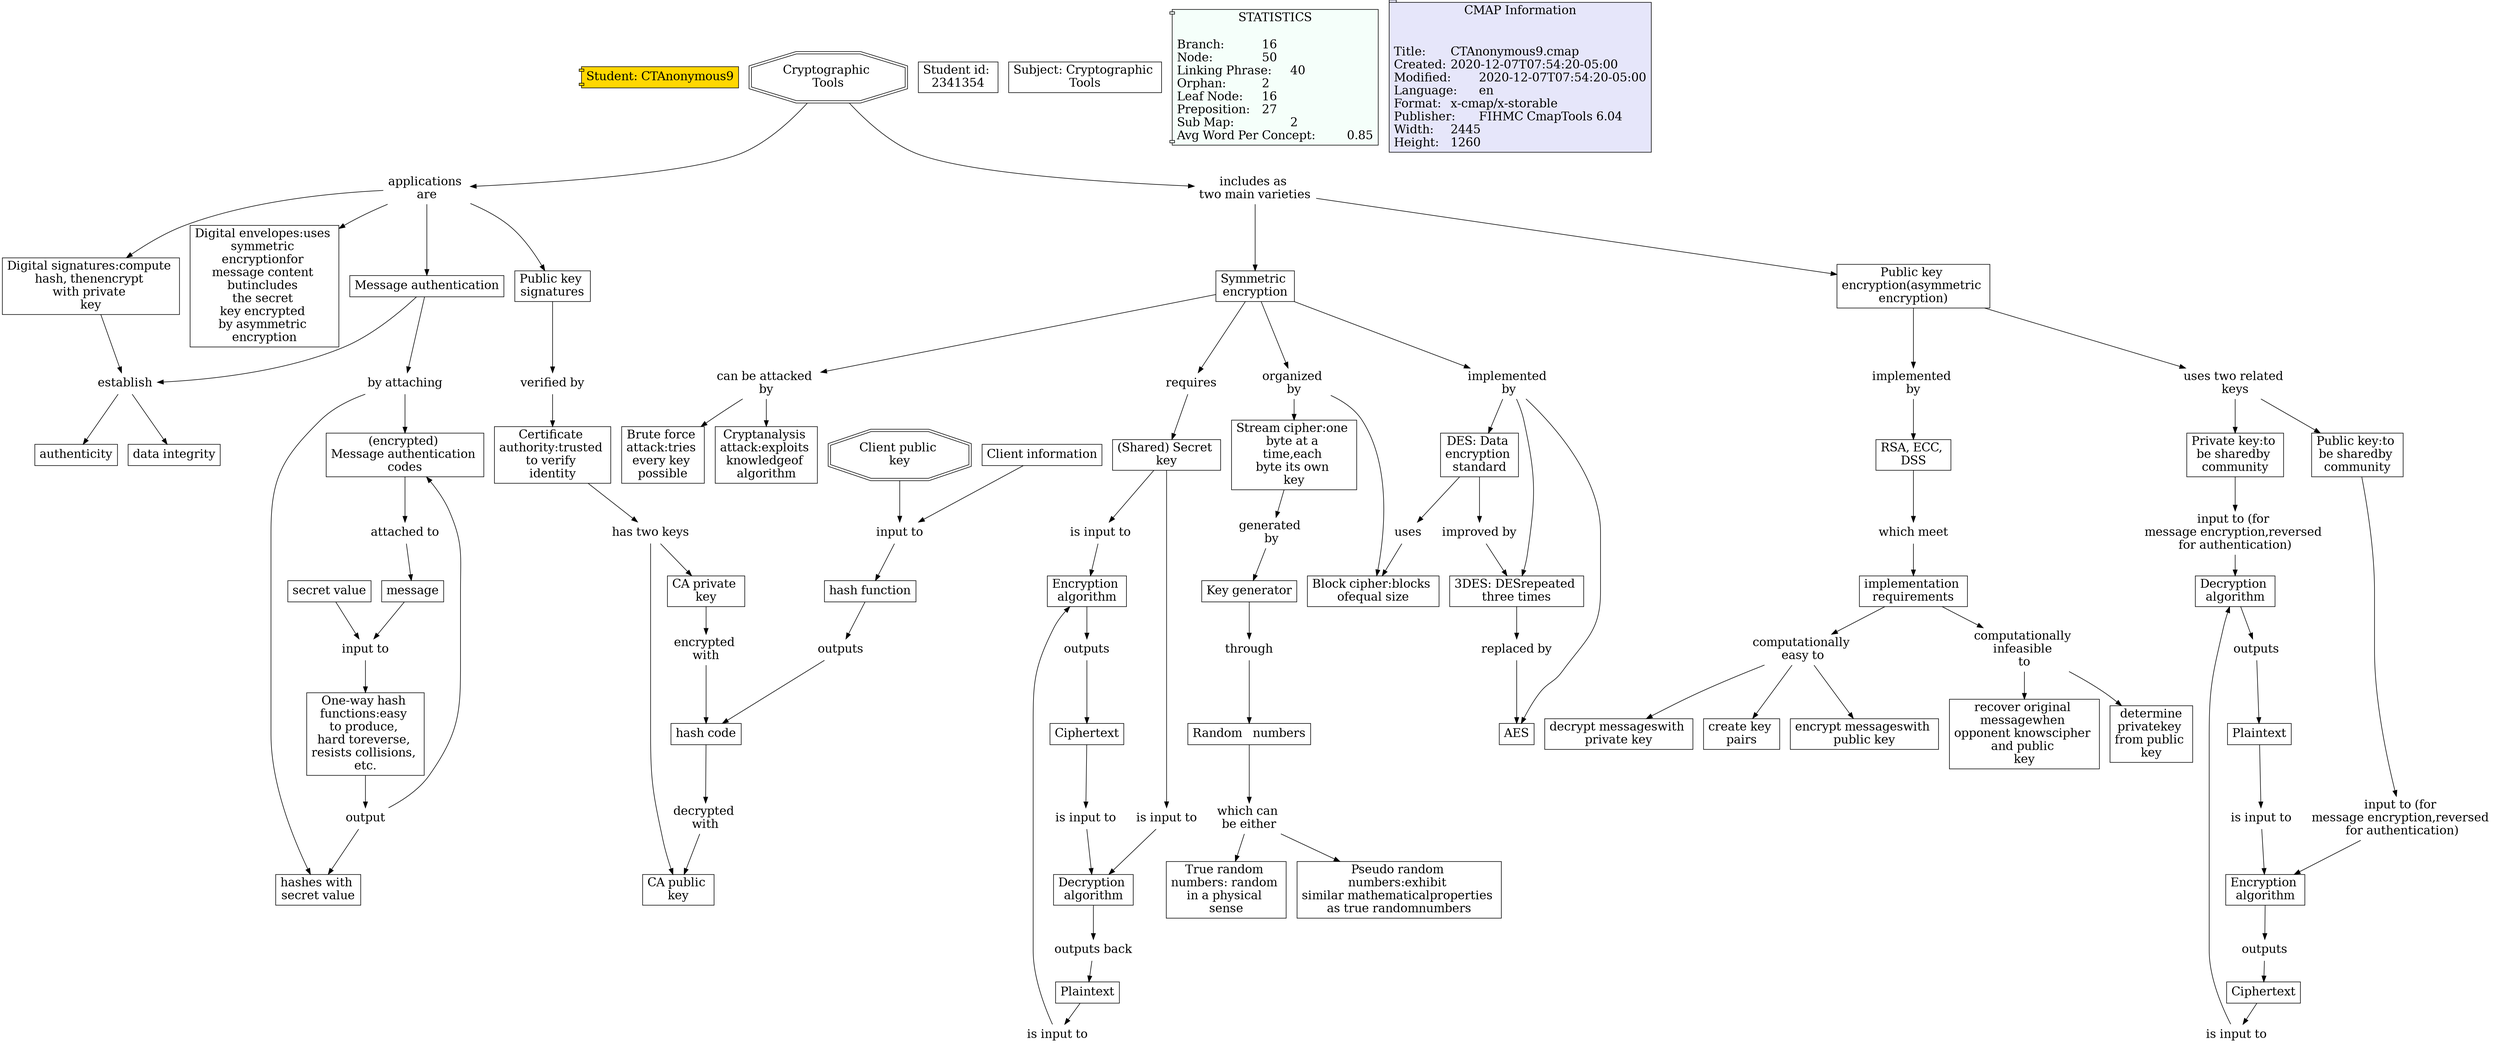// The Round Table
digraph {
	Student [label="Student: CTAnonymous9" fillcolor=gold fontsize=20 shape=component style=filled]
	"1RS069N5H-SM55YP-6XR" [label="implemented 
by" fontsize=20 shape=none]
	"1RRZYWBPL-SZ7QKH-3HL" [label=AES fillcolor=white fontsize=20 shape=rect style=filled]
	"1RS069N5H-SM55YP-6XR" -> "1RRZYWBPL-SZ7QKH-3HL" [constraint=true]
	"1RS07SCPS-1M7NSR-97Q" [label="computationally 
infeasible 
to" fontsize=20 shape=none]
	"1RRZZ98R9-1RJV0RX-45B" [label=" determine 
privatekey 
from public 
key" fillcolor=white fontsize=20 shape=rect style=filled]
	"1RS07SCPS-1M7NSR-97Q" -> "1RRZZ98R9-1RJV0RX-45B" [constraint=true]
	"1RS06G202-N3MSR8-7B9" [label="Private key:to 
be sharedby 
community" fillcolor=white fontsize=20 shape=rect style=filled]
	"1RS071MBK-XMX6HY-7ZC" [label="input to (for 
message encryption,reversed 
for authentication)
" fontsize=20 shape=none]
	"1RS06G202-N3MSR8-7B9" -> "1RS071MBK-XMX6HY-7ZC" [constraint=true]
	"1RRZY7W1K-20DHXDH-1JD" [label="Digital signatures:compute 
hash, thenencrypt 
with private 
key" fillcolor=white fontsize=20 shape=rect style=filled]
	"1RS08SH9Z-1ZWF1FP-B3H" [label=establish fontsize=20 shape=none]
	"1RRZY7W1K-20DHXDH-1JD" -> "1RS08SH9Z-1ZWF1FP-B3H" [constraint=true]
	"1RRZYSZKD-2BMCZKV-37J" [label="Key generator
" fillcolor=white fontsize=20 shape=rect style=filled]
	"1RS061D40-1VYVFW6-6CS" [label=through fontsize=20 shape=none]
	"1RRZYSZKD-2BMCZKV-37J" -> "1RS061D40-1VYVFW6-6CS" [constraint=true]
	"1RRZYFG5S-1W0CVKG-27K" [label="Cryptographic 
Tools" fillcolor=white fontsize=20 shape=doubleoctagon style=filled]
	"1RS05K0SZ-5XMNSZ-5HL" [label="applications 
are" fontsize=20 shape=none]
	"1RRZYFG5S-1W0CVKG-27K" -> "1RS05K0SZ-5XMNSZ-5HL" [constraint=true]
	"1RS07QW50-10L99BZ-94G" [label="computationally 
easy to" fontsize=20 shape=none]
	"1RRZZ97L1-CDJ6V4-452" [label="encrypt messageswith 
public key
" fillcolor=white fontsize=20 shape=rect style=filled]
	"1RS07QW50-10L99BZ-94G" -> "1RRZZ97L1-CDJ6V4-452" [constraint=true]
	"1RS053MSZ-1DZZ43-4YC" [label=outputs fontsize=20 shape=none]
	"1RRZYKW63-1LLWVBJ-2K2" [label=Ciphertext fillcolor=white fontsize=20 shape=rect style=filled]
	"1RS053MSZ-1DZZ43-4YC" -> "1RRZYKW63-1LLWVBJ-2K2" [constraint=true]
	"1RS06SDSC-1QMH81-7H8" [label="Decryption 
algorithm" fillcolor=white fontsize=20 shape=rect style=filled]
	"1RS06VNNT-L5W14N-7MV" [label=outputs fontsize=20 shape=none]
	"1RS06SDSC-1QMH81-7H8" -> "1RS06VNNT-L5W14N-7MV" [constraint=true]
	"1RS06NM51-S1K39R-7CX" [label="uses two related 
keys" fontsize=20 shape=none]
	"1RS06G202-N3MSR8-7B9" [label="Private key:to 
be sharedby 
community" fillcolor=white fontsize=20 shape=rect style=filled]
	"1RS06NM51-S1K39R-7CX" -> "1RS06G202-N3MSR8-7B9" [constraint=true]
	"1RS067V5G-26D11D8-6TS" [label="replaced by
" fontsize=20 shape=none]
	"1RRZYWBPL-SZ7QKH-3HL" [label=AES fillcolor=white fontsize=20 shape=rect style=filled]
	"1RS067V5G-26D11D8-6TS" -> "1RRZYWBPL-SZ7QKH-3HL" [constraint=true]
	"1RRZY08K4-1B9WKT9-116" [label="Symmetric 
encryption" fillcolor=white fontsize=20 shape=rect style=filled]
	"1RS069N5H-SM55YP-6XR" [label="implemented 
by" fontsize=20 shape=none]
	"1RRZY08K4-1B9WKT9-116" -> "1RS069N5H-SM55YP-6XR" [constraint=true]
	"1RS061D40-1VYVFW6-6CS" [label=through fontsize=20 shape=none]
	"1RRZY8YW4-JJBJNH-1Q6" [label="Random	 numbers
" fillcolor=white fontsize=20 shape=rect style=filled]
	"1RS061D40-1VYVFW6-6CS" -> "1RRZY8YW4-JJBJNH-1Q6" [constraint=true]
	"1RS07SCPS-1M7NSR-97Q" [label="computationally 
infeasible 
to" fontsize=20 shape=none]
	"1RRZZC4MH-8BPDGW-466" [label="recover original 
messagewhen 
opponent knowscipher 
and public 
key" fillcolor=white fontsize=20 shape=rect style=filled]
	"1RS07SCPS-1M7NSR-97Q" -> "1RRZZC4MH-8BPDGW-466" [constraint=true]
	"1RRZY8YW4-JJBJNH-1Q6" [label="Random	 numbers
" fillcolor=white fontsize=20 shape=rect style=filled]
	"1RS061WW0-236D8Z5-6G0" [label="which can 
be either" fontsize=20 shape=none]
	"1RRZY8YW4-JJBJNH-1Q6" -> "1RS061WW0-236D8Z5-6G0" [constraint=true]
	"1RS08SH9Z-1ZWF1FP-B3H" [label=establish fontsize=20 shape=none]
	"1RS08S9HY-LZ065T-B2T" [label=authenticity fillcolor=white fontsize=20 shape=rect style=filled]
	"1RS08SH9Z-1ZWF1FP-B3H" -> "1RS08S9HY-LZ065T-B2T" [constraint=true]
	"1RS0BF6C3-QVCC5T-DHK" [label="verified by
" fontsize=20 shape=none]
	"1RS0B5RJC-NVXTJP-CWL" [label="Certificate 
authority:trusted 
to verify 
identity" fillcolor=white fontsize=20 shape=rect style=filled]
	"1RS0BF6C3-QVCC5T-DHK" -> "1RS0B5RJC-NVXTJP-CWL" [constraint=true]
	"1RS0BDF01-1Y546JT-DC5" [label="has two keys
" fontsize=20 shape=none]
	"1RS0B5ZWB-21QBRFW-CXF" [label="CA public 
key" fillcolor=white fontsize=20 shape=rect style=filled]
	"1RS0BDF01-1Y546JT-DC5" -> "1RS0B5ZWB-21QBRFW-CXF" [constraint=true]
	"1RRZY08K4-1B9WKT9-116" [label="Symmetric 
encryption" fillcolor=white fontsize=20 shape=rect style=filled]
	"1RS05NYYH-191NY1-5M6" [label="can be attacked 
by" fontsize=20 shape=none]
	"1RRZY08K4-1B9WKT9-116" -> "1RS05NYYH-191NY1-5M6" [constraint=true]
	"1RS07BWZY-1MTCVQF-8FJ" [label="implemented 
by" fontsize=20 shape=none]
	"1RS079YF2-TTJ6VZ-8DR" [label="RSA, ECC, 
DSS" fillcolor=white fontsize=20 shape=rect style=filled]
	"1RS07BWZY-1MTCVQF-8FJ" -> "1RS079YF2-TTJ6VZ-8DR" [constraint=true]
	"1RS0BCNJ9-1RGX9ZM-D9T" [label="decrypted 
with" fontsize=20 shape=none]
	"1RS0B5ZWB-21QBRFW-CXF" [label="CA public 
key" fillcolor=white fontsize=20 shape=rect style=filled]
	"1RS0BCNJ9-1RGX9ZM-D9T" -> "1RS0B5ZWB-21QBRFW-CXF" [constraint=true]
	"1RS0531JV-5P4YFS-4X7" [label="is input to
" fontsize=20 shape=none]
	"1RRZYLYZX-6H6FQK-2NJ" [label="Encryption 
algorithm" fillcolor=white fontsize=20 shape=rect style=filled]
	"1RS0531JV-5P4YFS-4X7" -> "1RRZYLYZX-6H6FQK-2NJ" [constraint=true]
	"1RS08SH9Z-1ZWF1FP-B3H" [label=establish fontsize=20 shape=none]
	"1RS08S22G-16GRDYT-B21" [label="data integrity
" fillcolor=white fontsize=20 shape=rect style=filled]
	"1RS08SH9Z-1ZWF1FP-B3H" -> "1RS08S22G-16GRDYT-B21" [constraint=true]
	"1RRZYKQWV-VN5988-2JM" [label=Plaintext fillcolor=white fontsize=20 shape=rect style=filled]
	"1RS0531JV-5P4YFS-4X7" [label="is input to
" fontsize=20 shape=none]
	"1RRZYKQWV-VN5988-2JM" -> "1RS0531JV-5P4YFS-4X7" [constraint=true]
	"1RS06FKTX-LBK3C5-78W" [label="Public key:to 
be sharedby 
community" fillcolor=white fontsize=20 shape=rect style=filled]
	"1RS072QYL-2BBBRCR-834" [label="input to (for 
message encryption,reversed 
for authentication)
" fontsize=20 shape=none]
	"1RS06FKTX-LBK3C5-78W" -> "1RS072QYL-2BBBRCR-834" [constraint=true]
	"1RS07C7LX-2W30WT-8GS" [label="which meet
" fontsize=20 shape=none]
	"1RS079FPB-MLZYQ-8CP" [label="implementation 
requirements" fillcolor=white fontsize=20 shape=rect style=filled]
	"1RS07C7LX-2W30WT-8GS" -> "1RS079FPB-MLZYQ-8CP" [constraint=true]
	"1RRZYTVXC-RTZHVY-3C3" [label="DES: Data 
encryption 
standard" fillcolor=white fontsize=20 shape=rect style=filled]
	"1RS081ZDC-27FK4X6-9PQ" [label=uses fontsize=20 shape=none]
	"1RRZYTVXC-RTZHVY-3C3" -> "1RS081ZDC-27FK4X6-9PQ" [constraint=true]
	"1RRZY6H4V-1Z5V99F-1CS" [label="Message authentication
" fillcolor=white fontsize=20 shape=rect style=filled]
	"1RS097F3S-25FCND9-BNT" [label="by attaching
" fontsize=20 shape=none]
	"1RRZY6H4V-1Z5V99F-1CS" -> "1RS097F3S-25FCND9-BNT" [constraint=true]
	"1RRZYLYZX-6H6FQK-2NJ" [label="Encryption 
algorithm" fillcolor=white fontsize=20 shape=rect style=filled]
	"1RS053MSZ-1DZZ43-4YC" [label=outputs fontsize=20 shape=none]
	"1RRZYLYZX-6H6FQK-2NJ" -> "1RS053MSZ-1DZZ43-4YC" [constraint=true]
	"1RS07QW50-10L99BZ-94G" [label="computationally 
easy to" fontsize=20 shape=none]
	"1RRZZ985M-1R3LTKS-456" [label="decrypt messageswith 
private key
" fillcolor=white fontsize=20 shape=rect style=filled]
	"1RS07QW50-10L99BZ-94G" -> "1RRZZ985M-1R3LTKS-456" [constraint=true]
	"1RS08QNFD-1TJ0F5P-9Z9" [label="input to" fontsize=20 shape=none]
	"1RRZY6QVS-H34K7R-1DQ" [label="One-way hash 
functions:easy 
to produce, 
hard toreverse, 
resists collisions, 
etc." fillcolor=white fontsize=20 shape=rect style=filled]
	"1RS08QNFD-1TJ0F5P-9Z9" -> "1RRZY6QVS-H34K7R-1DQ" [constraint=true]
	"1RRZYX6H3-K8GPZJ-3LP" [label="(encrypted) 
Message authentication 
codes" fillcolor=white fontsize=20 shape=rect style=filled]
	"1RS097S05-TX7JPG-BPX" [label="attached to
" fontsize=20 shape=none]
	"1RRZYX6H3-K8GPZJ-3LP" -> "1RS097S05-TX7JPG-BPX" [constraint=true]
	"1RS069N5H-SM55YP-6XR" [label="implemented 
by" fontsize=20 shape=none]
	"1RRZYTVXC-RTZHVY-3C3" [label="DES: Data 
encryption 
standard" fillcolor=white fontsize=20 shape=rect style=filled]
	"1RS069N5H-SM55YP-6XR" -> "1RRZYTVXC-RTZHVY-3C3" [constraint=true]
	"1RS097S05-TX7JPG-BPX" [label="attached to
" fontsize=20 shape=none]
	"1RS094N8K-219J43F-BKJ" [label=message fillcolor=white fontsize=20 shape=rect style=filled]
	"1RS097S05-TX7JPG-BPX" -> "1RS094N8K-219J43F-BKJ" [constraint=true]
	"1RS07QW50-10L99BZ-94G" [label="computationally 
easy to" fontsize=20 shape=none]
	"1RRZZ96WK-M3WBLG-44Y" [label="create key 
pairs" fillcolor=white fontsize=20 shape=rect style=filled]
	"1RS07QW50-10L99BZ-94G" -> "1RRZZ96WK-M3WBLG-44Y" [constraint=true]
	"1RRZY0HRJ-1Y3R07Q-120" [label="Public key 
encryption(asymmetric 
encryption)" fillcolor=white fontsize=20 shape=rect style=filled]
	"1RS07BWZY-1MTCVQF-8FJ" [label="implemented 
by" fontsize=20 shape=none]
	"1RRZY0HRJ-1Y3R07Q-120" -> "1RS07BWZY-1MTCVQF-8FJ" [constraint=true]
	"1RS05ZVDY-1791BG6-68F" [label="generated 
by" fontsize=20 shape=none]
	"1RRZYSZKD-2BMCZKV-37J" [label="Key generator
" fillcolor=white fontsize=20 shape=rect style=filled]
	"1RS05ZVDY-1791BG6-68F" -> "1RRZYSZKD-2BMCZKV-37J" [constraint=true]
	"1RS06WT3J-PL8PX2-7RG" [label="is input to
" fontsize=20 shape=none]
	"1RS06SDSC-1QMH81-7H8" [label="Decryption 
algorithm" fillcolor=white fontsize=20 shape=rect style=filled]
	"1RS06WT3J-PL8PX2-7RG" -> "1RS06SDSC-1QMH81-7H8" [constraint=true]
	"1RS0B765K-ZR3D9S-CZD" [label="Client information
" fillcolor=white fontsize=20 shape=rect style=filled]
	"1RS0B7VCN-2CB5X21-D12" [label="input to" fontsize=20 shape=none]
	"1RS0B765K-ZR3D9S-CZD" -> "1RS0B7VCN-2CB5X21-D12" [constraint=true]
	"1RS097F3S-25FCND9-BNT" [label="by attaching
" fontsize=20 shape=none]
	"1RRZYX6H3-K8GPZJ-3LP" [label="(encrypted) 
Message authentication 
codes" fillcolor=white fontsize=20 shape=rect style=filled]
	"1RS097F3S-25FCND9-BNT" -> "1RRZYX6H3-K8GPZJ-3LP" [constraint=true]
	"1RS06W5MM-Q0GLVB-7PC" [label="is input to
" fontsize=20 shape=none]
	"1RS06S4YX-178KPK6-7GG" [label="Encryption 
algorithm" fillcolor=white fontsize=20 shape=rect style=filled]
	"1RS06W5MM-Q0GLVB-7PC" -> "1RS06S4YX-178KPK6-7GG" [constraint=true]
	"1RS081ZDC-27FK4X6-9PQ" [label=uses fontsize=20 shape=none]
	"1RS05VYP2-Y3YNRK-5Z3" [label="Block cipher:blocks 
ofequal size
" fillcolor=white fontsize=20 shape=rect style=filled]
	"1RS081ZDC-27FK4X6-9PQ" -> "1RS05VYP2-Y3YNRK-5Z3" [constraint=true]
	"1RS05BQR2-240J4Q6-563" [label="is input to
" fontsize=20 shape=none]
	"1RRZYLYZX-6H6FQK-2NJ" [label="Encryption 
algorithm" fillcolor=white fontsize=20 shape=rect style=filled]
	"1RS05BQR2-240J4Q6-563" -> "1RRZYLYZX-6H6FQK-2NJ" [constraint=true]
	"1RS05K0SZ-5XMNSZ-5HL" [label="applications 
are" fontsize=20 shape=none]
	"1RRZY6H4V-1Z5V99F-1CS" [label="Message authentication
" fillcolor=white fontsize=20 shape=rect style=filled]
	"1RS05K0SZ-5XMNSZ-5HL" -> "1RRZY6H4V-1Z5V99F-1CS" [constraint=true]
	"1RS05V8S0-178LQL0-5Y8" [label=requires fontsize=20 shape=none]
	"1RRZYCGRZ-1NHDJ48-20T" [label="(Shared) Secret 
key" fillcolor=white fontsize=20 shape=rect style=filled]
	"1RS05V8S0-178LQL0-5Y8" -> "1RRZYCGRZ-1NHDJ48-20T" [constraint=true]
	"1RRZYM55J-LVXR4Q-2PD" [label="Decryption 
algorithm" fillcolor=white fontsize=20 shape=rect style=filled]
	"1RS055DFR-1JGK385-512" [label="outputs back
" fontsize=20 shape=none]
	"1RRZYM55J-LVXR4Q-2PD" -> "1RS055DFR-1JGK385-512" [constraint=true]
	"1RS054YRF-80N2ZM-4ZX" [label="is input to
" fontsize=20 shape=none]
	"1RRZYM55J-LVXR4Q-2PD" [label="Decryption 
algorithm" fillcolor=white fontsize=20 shape=rect style=filled]
	"1RS054YRF-80N2ZM-4ZX" -> "1RRZYM55J-LVXR4Q-2PD" [constraint=true]
	"1RS05K0SZ-5XMNSZ-5HL" [label="applications 
are" fontsize=20 shape=none]
	"1RRZZGX1J-1VQ9R6M-4DC" [label="Public key 
signatures" fillcolor=white fontsize=20 shape=rect style=filled]
	"1RS05K0SZ-5XMNSZ-5HL" -> "1RRZZGX1J-1VQ9R6M-4DC" [constraint=true]
	"1RS0B8W4X-1NHBYJV-D4Q" [label="hash code" fillcolor=white fontsize=20 shape=rect style=filled]
	"1RS0BCNJ9-1RGX9ZM-D9T" [label="decrypted 
with" fontsize=20 shape=none]
	"1RS0B8W4X-1NHBYJV-D4Q" -> "1RS0BCNJ9-1RGX9ZM-D9T" [constraint=true]
	"1RS06SZVC-FKBNR6-7JV" [label=Plaintext fillcolor=white fontsize=20 shape=rect style=filled]
	"1RS06W5MM-Q0GLVB-7PC" [label="is input to
" fontsize=20 shape=none]
	"1RS06SZVC-FKBNR6-7JV" -> "1RS06W5MM-Q0GLVB-7PC" [constraint=true]
	"1RRZZGX1J-1VQ9R6M-4DC" [label="Public key 
signatures" fillcolor=white fontsize=20 shape=rect style=filled]
	"1RS0BF6C3-QVCC5T-DHK" [label="verified by
" fontsize=20 shape=none]
	"1RRZZGX1J-1VQ9R6M-4DC" -> "1RS0BF6C3-QVCC5T-DHK" [constraint=true]
	"1RS066N7P-WY46D5-6RJ" [label="improved by
" fontsize=20 shape=none]
	"1RRZYV9YF-29QDRXX-3DC" [label="3DES: DESrepeated 
three times
" fillcolor=white fontsize=20 shape=rect style=filled]
	"1RS066N7P-WY46D5-6RJ" -> "1RRZYV9YF-29QDRXX-3DC" [constraint=true]
	"1RRZY6H4V-1Z5V99F-1CS" [label="Message authentication
" fillcolor=white fontsize=20 shape=rect style=filled]
	"1RS08SH9Z-1ZWF1FP-B3H" [label=establish fontsize=20 shape=none]
	"1RRZY6H4V-1Z5V99F-1CS" -> "1RS08SH9Z-1ZWF1FP-B3H" [constraint=true]
	"1RS05K0SZ-5XMNSZ-5HL" [label="applications 
are" fontsize=20 shape=none]
	"1RRZZJ1Z8-28Y8FBZ-4NG" [label="Digital envelopes:uses 
symmetric 
encryptionfor 
message content 
butincludes 
the secret 
key encrypted 
by asymmetric 
encryption" fillcolor=white fontsize=20 shape=rect style=filled]
	"1RS05K0SZ-5XMNSZ-5HL" -> "1RRZZJ1Z8-28Y8FBZ-4NG" [constraint=true]
	"1RS0B7VCN-2CB5X21-D12" [label="input to" fontsize=20 shape=none]
	"1RS0B7K80-1KY2NY1-D09" [label="hash function
" fillcolor=white fontsize=20 shape=rect style=filled]
	"1RS0B7VCN-2CB5X21-D12" -> "1RS0B7K80-1KY2NY1-D09" [constraint=true]
	"1RS0B7K80-1KY2NY1-D09" [label="hash function
" fillcolor=white fontsize=20 shape=rect style=filled]
	"1RS0B8W50-1L3X7T3-D4T" [label=outputs fontsize=20 shape=none]
	"1RS0B7K80-1KY2NY1-D09" -> "1RS0B8W50-1L3X7T3-D4T" [constraint=true]
	"1RS05K0SZ-5XMNSZ-5HL" [label="applications 
are" fontsize=20 shape=none]
	"1RRZY7W1K-20DHXDH-1JD" [label="Digital signatures:compute 
hash, thenencrypt 
with private 
key" fillcolor=white fontsize=20 shape=rect style=filled]
	"1RS05K0SZ-5XMNSZ-5HL" -> "1RRZY7W1K-20DHXDH-1JD" [constraint=true]
	"1RS0B64JG-1MN2M40-CY0" [label="Client public 
key" fillcolor=white fontsize=20 shape=doubleoctagon style=filled]
	"1RS0B7VCN-2CB5X21-D12" [label="input to" fontsize=20 shape=none]
	"1RS0B64JG-1MN2M40-CY0" -> "1RS0B7VCN-2CB5X21-D12" [constraint=true]
	"1RS05XXDM-29ZG4NT-63K" [label="organized 
by" fontsize=20 shape=none]
	"1RS05VYP2-Y3YNRK-5Z3" [label="Block cipher:blocks 
ofequal size
" fillcolor=white fontsize=20 shape=rect style=filled]
	"1RS05XXDM-29ZG4NT-63K" -> "1RS05VYP2-Y3YNRK-5Z3" [constraint=true]
	"1RS06VNNT-L5W14N-7MV" [label=outputs fontsize=20 shape=none]
	"1RS06SZVC-FKBNR6-7JV" [label=Plaintext fillcolor=white fontsize=20 shape=rect style=filled]
	"1RS06VNNT-L5W14N-7MV" -> "1RS06SZVC-FKBNR6-7JV" [constraint=true]
	"1RS0BDF01-1Y546JT-DC5" [label="has two keys
" fontsize=20 shape=none]
	"1RS0BB51R-JST12B-D67" [label="CA private 
key" fillcolor=white fontsize=20 shape=rect style=filled]
	"1RS0BDF01-1Y546JT-DC5" -> "1RS0BB51R-JST12B-D67" [constraint=true]
	"1RS0BC6G3-28GWCX2-D8M" [label="encrypted 
with" fontsize=20 shape=none]
	"1RS0B8W4X-1NHBYJV-D4Q" [label="hash code" fillcolor=white fontsize=20 shape=rect style=filled]
	"1RS0BC6G3-28GWCX2-D8M" -> "1RS0B8W4X-1NHBYJV-D4Q" [constraint=true]
	"1RS09D4YN-H06CCJ-BX4" [label=output fontsize=20 shape=none]
	"1RRZYX6H3-K8GPZJ-3LP" [label="(encrypted) 
Message authentication 
codes" fillcolor=white fontsize=20 shape=rect style=filled]
	"1RS09D4YN-H06CCJ-BX4" -> "1RRZYX6H3-K8GPZJ-3LP" [constraint=true]
	"1RS06SVQ4-9KSSM6-7JC" [label=Ciphertext fillcolor=white fontsize=20 shape=rect style=filled]
	"1RS06WT3J-PL8PX2-7RG" [label="is input to
" fontsize=20 shape=none]
	"1RS06SVQ4-9KSSM6-7JC" -> "1RS06WT3J-PL8PX2-7RG" [constraint=true]
	"1RS05FLBG-1SFDXZ7-5BB" [label="includes as 
two main varieties
" fontsize=20 shape=none]
	"1RRZY08K4-1B9WKT9-116" [label="Symmetric 
encryption" fillcolor=white fontsize=20 shape=rect style=filled]
	"1RS05FLBG-1SFDXZ7-5BB" -> "1RRZY08K4-1B9WKT9-116" [constraint=true]
	"1RRZYFG5S-1W0CVKG-27K" [label="Cryptographic 
Tools" fillcolor=white fontsize=20 shape=doubleoctagon style=filled]
	"1RS05FLBG-1SFDXZ7-5BB" [label="includes as 
two main varieties
" fontsize=20 shape=none]
	"1RRZYFG5S-1W0CVKG-27K" -> "1RS05FLBG-1SFDXZ7-5BB" [constraint=true]
	"1RRZY6QVS-H34K7R-1DQ" [label="One-way hash 
functions:easy 
to produce, 
hard toreverse, 
resists collisions, 
etc." fillcolor=white fontsize=20 shape=rect style=filled]
	"1RS09D4YN-H06CCJ-BX4" [label=output fontsize=20 shape=none]
	"1RRZY6QVS-H34K7R-1DQ" -> "1RS09D4YN-H06CCJ-BX4" [constraint=true]
	"1RS071MBK-XMX6HY-7ZC" [label="input to (for 
message encryption,reversed 
for authentication)
" fontsize=20 shape=none]
	"1RS06SDSC-1QMH81-7H8" [label="Decryption 
algorithm" fillcolor=white fontsize=20 shape=rect style=filled]
	"1RS071MBK-XMX6HY-7ZC" -> "1RS06SDSC-1QMH81-7H8" [constraint=true]
	"1RS079FPB-MLZYQ-8CP" [label="implementation 
requirements" fillcolor=white fontsize=20 shape=rect style=filled]
	"1RS07QW50-10L99BZ-94G" [label="computationally 
easy to" fontsize=20 shape=none]
	"1RS079FPB-MLZYQ-8CP" -> "1RS07QW50-10L99BZ-94G" [constraint=true]
	"1RRZY08K4-1B9WKT9-116" [label="Symmetric 
encryption" fillcolor=white fontsize=20 shape=rect style=filled]
	"1RS05XXDM-29ZG4NT-63K" [label="organized 
by" fontsize=20 shape=none]
	"1RRZY08K4-1B9WKT9-116" -> "1RS05XXDM-29ZG4NT-63K" [constraint=true]
	"1RS094N8K-219J43F-BKJ" [label=message fillcolor=white fontsize=20 shape=rect style=filled]
	"1RS08QNFD-1TJ0F5P-9Z9" [label="input to" fontsize=20 shape=none]
	"1RS094N8K-219J43F-BKJ" -> "1RS08QNFD-1TJ0F5P-9Z9" [constraint=true]
	"1RRZY0HRJ-1Y3R07Q-120" [label="Public key 
encryption(asymmetric 
encryption)" fillcolor=white fontsize=20 shape=rect style=filled]
	"1RS06NM51-S1K39R-7CX" [label="uses two related 
keys" fontsize=20 shape=none]
	"1RRZY0HRJ-1Y3R07Q-120" -> "1RS06NM51-S1K39R-7CX" [constraint=true]
	"1RRZYCGRZ-1NHDJ48-20T" [label="(Shared) Secret 
key" fillcolor=white fontsize=20 shape=rect style=filled]
	"1RS05BKYW-11FJ89P-55D" [label="is input to
" fontsize=20 shape=none]
	"1RRZYCGRZ-1NHDJ48-20T" -> "1RS05BKYW-11FJ89P-55D" [constraint=true]
	"1RS0B8W50-1L3X7T3-D4T" [label=outputs fontsize=20 shape=none]
	"1RS0B8W4X-1NHBYJV-D4Q" [label="hash code" fillcolor=white fontsize=20 shape=rect style=filled]
	"1RS0B8W50-1L3X7T3-D4T" -> "1RS0B8W4X-1NHBYJV-D4Q" [constraint=true]
	"1RS05XXDM-29ZG4NT-63K" [label="organized 
by" fontsize=20 shape=none]
	"1RRZYSK73-6WK2X7-343" [label="Stream cipher:one 
byte at a 
time,each 
byte its own 
key" fillcolor=white fontsize=20 shape=rect style=filled]
	"1RS05XXDM-29ZG4NT-63K" -> "1RRZYSK73-6WK2X7-343" [constraint=true]
	"1RRZYKW63-1LLWVBJ-2K2" [label=Ciphertext fillcolor=white fontsize=20 shape=rect style=filled]
	"1RS054YRF-80N2ZM-4ZX" [label="is input to
" fontsize=20 shape=none]
	"1RRZYKW63-1LLWVBJ-2K2" -> "1RS054YRF-80N2ZM-4ZX" [constraint=true]
	"1RS09D4YN-H06CCJ-BX4" [label=output fontsize=20 shape=none]
	"1RS099N6K-2D15VKY-BRL" [label="hashes with 
secret value
" fillcolor=white fontsize=20 shape=rect style=filled]
	"1RS09D4YN-H06CCJ-BX4" -> "1RS099N6K-2D15VKY-BRL" [constraint=true]
	"1RS069N5H-SM55YP-6XR" [label="implemented 
by" fontsize=20 shape=none]
	"1RRZYV9YF-29QDRXX-3DC" [label="3DES: DESrepeated 
three times
" fillcolor=white fontsize=20 shape=rect style=filled]
	"1RS069N5H-SM55YP-6XR" -> "1RRZYV9YF-29QDRXX-3DC" [constraint=true]
	"1RS079FPB-MLZYQ-8CP" [label="implementation 
requirements" fillcolor=white fontsize=20 shape=rect style=filled]
	"1RS07SCPS-1M7NSR-97Q" [label="computationally 
infeasible 
to" fontsize=20 shape=none]
	"1RS079FPB-MLZYQ-8CP" -> "1RS07SCPS-1M7NSR-97Q" [constraint=true]
	"1RRZYV9YF-29QDRXX-3DC" [label="3DES: DESrepeated 
three times
" fillcolor=white fontsize=20 shape=rect style=filled]
	"1RS067V5G-26D11D8-6TS" [label="replaced by
" fontsize=20 shape=none]
	"1RRZYV9YF-29QDRXX-3DC" -> "1RS067V5G-26D11D8-6TS" [constraint=true]
	"1RRZY08K4-1B9WKT9-116" [label="Symmetric 
encryption" fillcolor=white fontsize=20 shape=rect style=filled]
	"1RS05V8S0-178LQL0-5Y8" [label=requires fontsize=20 shape=none]
	"1RRZY08K4-1B9WKT9-116" -> "1RS05V8S0-178LQL0-5Y8" [constraint=true]
	"1RS079YF2-TTJ6VZ-8DR" [label="RSA, ECC, 
DSS" fillcolor=white fontsize=20 shape=rect style=filled]
	"1RS07C7LX-2W30WT-8GS" [label="which meet
" fontsize=20 shape=none]
	"1RS079YF2-TTJ6VZ-8DR" -> "1RS07C7LX-2W30WT-8GS" [constraint=true]
	"1RS05NYYH-191NY1-5M6" [label="can be attacked 
by" fontsize=20 shape=none]
	"1RRZYPB1D-1KRRL2-2W4" [label="Cryptanalysis 
attack:exploits 
knowledgeof 
algorithm" fillcolor=white fontsize=20 shape=rect style=filled]
	"1RS05NYYH-191NY1-5M6" -> "1RRZYPB1D-1KRRL2-2W4" [constraint=true]
	"1RS0BB51R-JST12B-D67" [label="CA private 
key" fillcolor=white fontsize=20 shape=rect style=filled]
	"1RS0BC6G3-28GWCX2-D8M" [label="encrypted 
with" fontsize=20 shape=none]
	"1RS0BB51R-JST12B-D67" -> "1RS0BC6G3-28GWCX2-D8M" [constraint=true]
	"1RS061WW0-236D8Z5-6G0" [label="which can 
be either" fontsize=20 shape=none]
	"1RRZYBFCT-1FCY5F2-1V8" [label="True random 
numbers: random 
in a physical 
sense" fillcolor=white fontsize=20 shape=rect style=filled]
	"1RS061WW0-236D8Z5-6G0" -> "1RRZYBFCT-1FCY5F2-1V8" [constraint=true]
	"1RRZYCGRZ-1NHDJ48-20T" [label="(Shared) Secret 
key" fillcolor=white fontsize=20 shape=rect style=filled]
	"1RS05BQR2-240J4Q6-563" [label="is input to
" fontsize=20 shape=none]
	"1RRZYCGRZ-1NHDJ48-20T" -> "1RS05BQR2-240J4Q6-563" [constraint=true]
	"1RS072QYL-2BBBRCR-834" [label="input to (for 
message encryption,reversed 
for authentication)
" fontsize=20 shape=none]
	"1RS06S4YX-178KPK6-7GG" [label="Encryption 
algorithm" fillcolor=white fontsize=20 shape=rect style=filled]
	"1RS072QYL-2BBBRCR-834" -> "1RS06S4YX-178KPK6-7GG" [constraint=true]
	"1RS05FLBG-1SFDXZ7-5BB" [label="includes as 
two main varieties
" fontsize=20 shape=none]
	"1RRZY0HRJ-1Y3R07Q-120" [label="Public key 
encryption(asymmetric 
encryption)" fillcolor=white fontsize=20 shape=rect style=filled]
	"1RS05FLBG-1SFDXZ7-5BB" -> "1RRZY0HRJ-1Y3R07Q-120" [constraint=true]
	"1RS061WW0-236D8Z5-6G0" [label="which can 
be either" fontsize=20 shape=none]
	"1RRZYB4BT-CT6RX5-1TF" [label="Pseudo random 
numbers:exhibit 
similar mathematicalproperties 
as true randomnumbers
" fillcolor=white fontsize=20 shape=rect style=filled]
	"1RS061WW0-236D8Z5-6G0" -> "1RRZYB4BT-CT6RX5-1TF" [constraint=true]
	"1RS055DFR-1JGK385-512" [label="outputs back
" fontsize=20 shape=none]
	"1RRZYKQWV-VN5988-2JM" [label=Plaintext fillcolor=white fontsize=20 shape=rect style=filled]
	"1RS055DFR-1JGK385-512" -> "1RRZYKQWV-VN5988-2JM" [constraint=true]
	"1RS05BKYW-11FJ89P-55D" [label="is input to
" fontsize=20 shape=none]
	"1RRZYM55J-LVXR4Q-2PD" [label="Decryption 
algorithm" fillcolor=white fontsize=20 shape=rect style=filled]
	"1RS05BKYW-11FJ89P-55D" -> "1RRZYM55J-LVXR4Q-2PD" [constraint=true]
	"1RRZYTVXC-RTZHVY-3C3" [label="DES: Data 
encryption 
standard" fillcolor=white fontsize=20 shape=rect style=filled]
	"1RS066N7P-WY46D5-6RJ" [label="improved by
" fontsize=20 shape=none]
	"1RRZYTVXC-RTZHVY-3C3" -> "1RS066N7P-WY46D5-6RJ" [constraint=true]
	"1RRZYSK73-6WK2X7-343" [label="Stream cipher:one 
byte at a 
time,each 
byte its own 
key" fillcolor=white fontsize=20 shape=rect style=filled]
	"1RS05ZVDY-1791BG6-68F" [label="generated 
by" fontsize=20 shape=none]
	"1RRZYSK73-6WK2X7-343" -> "1RS05ZVDY-1791BG6-68F" [constraint=true]
	"1RS0B5RJC-NVXTJP-CWL" [label="Certificate 
authority:trusted 
to verify 
identity" fillcolor=white fontsize=20 shape=rect style=filled]
	"1RS0BDF01-1Y546JT-DC5" [label="has two keys
" fontsize=20 shape=none]
	"1RS0B5RJC-NVXTJP-CWL" -> "1RS0BDF01-1Y546JT-DC5" [constraint=true]
	"1RS06NM51-S1K39R-7CX" [label="uses two related 
keys" fontsize=20 shape=none]
	"1RS06FKTX-LBK3C5-78W" [label="Public key:to 
be sharedby 
community" fillcolor=white fontsize=20 shape=rect style=filled]
	"1RS06NM51-S1K39R-7CX" -> "1RS06FKTX-LBK3C5-78W" [constraint=true]
	"1RS05NYYH-191NY1-5M6" [label="can be attacked 
by" fontsize=20 shape=none]
	"1RRZYPR8V-19NTM3Q-2X2" [label="Brute force 
attack:tries 
every key 
possible" fillcolor=white fontsize=20 shape=rect style=filled]
	"1RS05NYYH-191NY1-5M6" -> "1RRZYPR8V-19NTM3Q-2X2" [constraint=true]
	"1RS06S4YX-178KPK6-7GG" [label="Encryption 
algorithm" fillcolor=white fontsize=20 shape=rect style=filled]
	"1RS06WDLZ-10CHB8N-7QF" [label=outputs fontsize=20 shape=none]
	"1RS06S4YX-178KPK6-7GG" -> "1RS06WDLZ-10CHB8N-7QF" [constraint=true]
	"1RS097F3S-25FCND9-BNT" [label="by attaching
" fontsize=20 shape=none]
	"1RS099N6K-2D15VKY-BRL" [label="hashes with 
secret value
" fillcolor=white fontsize=20 shape=rect style=filled]
	"1RS097F3S-25FCND9-BNT" -> "1RS099N6K-2D15VKY-BRL" [constraint=true]
	"1RS06WDLZ-10CHB8N-7QF" [label=outputs fontsize=20 shape=none]
	"1RS06SVQ4-9KSSM6-7JC" [label=Ciphertext fillcolor=white fontsize=20 shape=rect style=filled]
	"1RS06WDLZ-10CHB8N-7QF" -> "1RS06SVQ4-9KSSM6-7JC" [constraint=true]
	"1RS08YFQG-6KHG4D-B8B" [label="secret value
" fillcolor=white fontsize=20 shape=rect style=filled]
	"1RS08QNFD-1TJ0F5P-9Z9" [label="input to" fontsize=20 shape=none]
	"1RS08YFQG-6KHG4D-B8B" -> "1RS08QNFD-1TJ0F5P-9Z9" [constraint=true]
	"1RRZXQL5L-27Y9PHM-N0" [label="Student id: 
2341354" fillcolor=white fontsize=20 shape=rect style=filled]
	"1RRZXP7RY-J1N67Q-8K" [label="Subject: Cryptographic 
Tools" fillcolor=white fontsize=20 shape=rect style=filled]
	statictics [label="STATISTICS
\lBranch:		16\lNode:		50\lLinking Phrase:	40\lOrphan:		2\lLeaf Node:	16\lPreposition:	27\lSub Map:		2\lAvg Word Per Concept:	0.85\l" Gsplines=true fillcolor="#F5FFFA" fontsize=20 shape=component style=filled]
	file_info [label="CMAP Information

\lTitle:	CTAnonymous9.cmap\lCreated:	2020-12-07T07:54:20-05:00\lModified:	2020-12-07T07:54:20-05:00\lLanguage:	en\lFormat:	x-cmap/x-storable\lPublisher:	FIHMC CmapTools 6.04\lWidth:	2445\lHeight:	1260\l" Gsplines=true fillcolor="#E6E6FA" fontsize=20 shape=tab style=filled]
}

